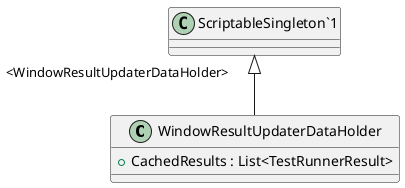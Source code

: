 @startuml
class WindowResultUpdaterDataHolder {
    + CachedResults : List<TestRunnerResult>
}
"ScriptableSingleton`1" "<WindowResultUpdaterDataHolder>" <|-- WindowResultUpdaterDataHolder
@enduml
